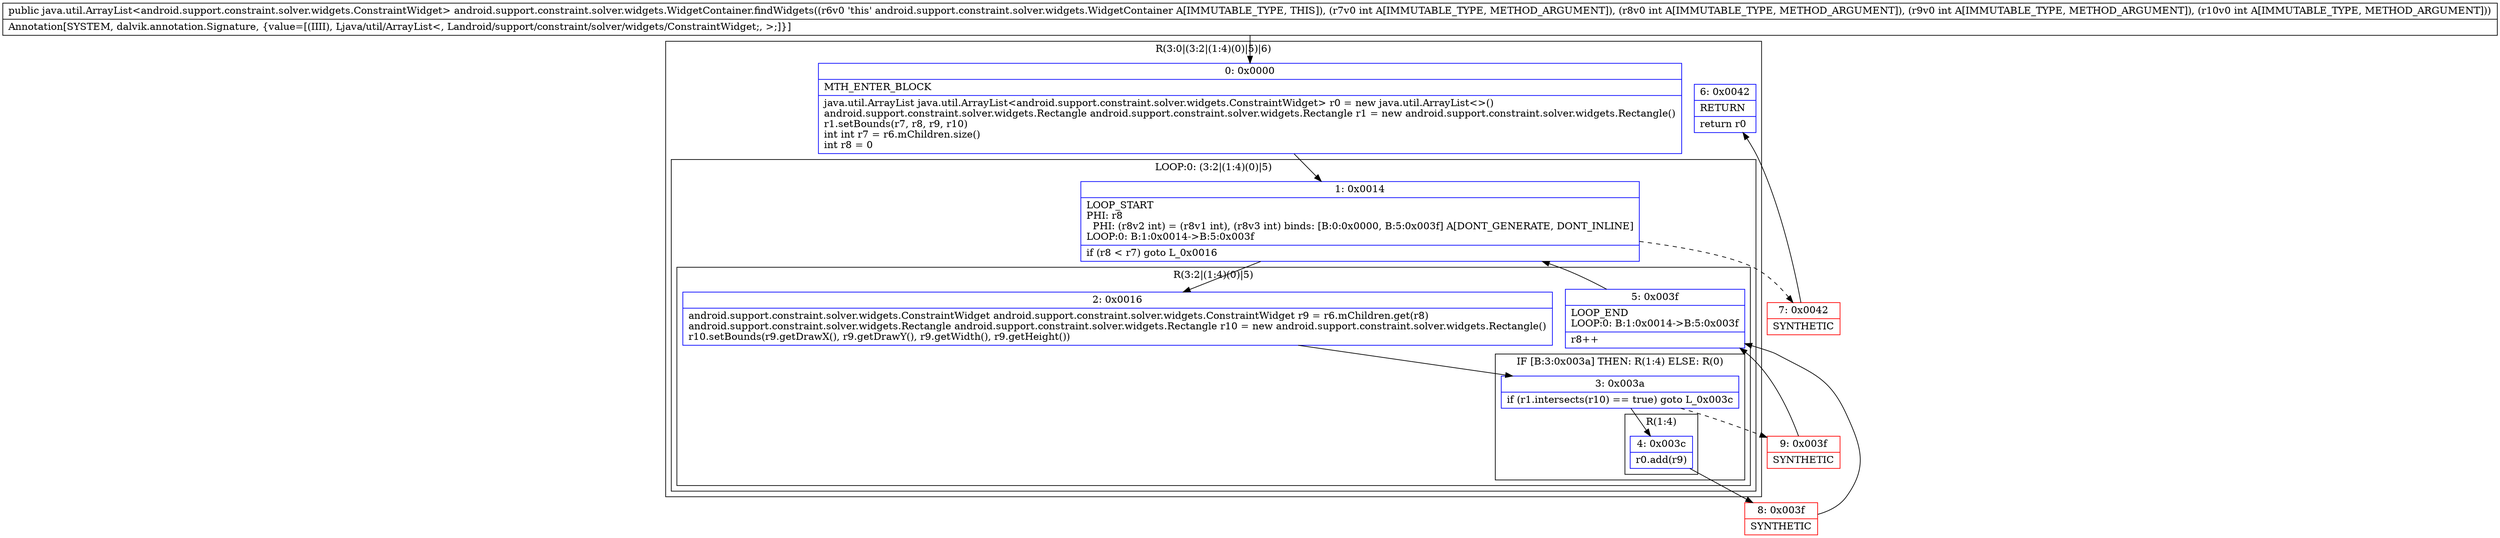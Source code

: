 digraph "CFG forandroid.support.constraint.solver.widgets.WidgetContainer.findWidgets(IIII)Ljava\/util\/ArrayList;" {
subgraph cluster_Region_261508817 {
label = "R(3:0|(3:2|(1:4)(0)|5)|6)";
node [shape=record,color=blue];
Node_0 [shape=record,label="{0\:\ 0x0000|MTH_ENTER_BLOCK\l|java.util.ArrayList java.util.ArrayList\<android.support.constraint.solver.widgets.ConstraintWidget\> r0 = new java.util.ArrayList\<\>()\landroid.support.constraint.solver.widgets.Rectangle android.support.constraint.solver.widgets.Rectangle r1 = new android.support.constraint.solver.widgets.Rectangle()\lr1.setBounds(r7, r8, r9, r10)\lint int r7 = r6.mChildren.size()\lint r8 = 0\l}"];
subgraph cluster_LoopRegion_1714111944 {
label = "LOOP:0: (3:2|(1:4)(0)|5)";
node [shape=record,color=blue];
Node_1 [shape=record,label="{1\:\ 0x0014|LOOP_START\lPHI: r8 \l  PHI: (r8v2 int) = (r8v1 int), (r8v3 int) binds: [B:0:0x0000, B:5:0x003f] A[DONT_GENERATE, DONT_INLINE]\lLOOP:0: B:1:0x0014\-\>B:5:0x003f\l|if (r8 \< r7) goto L_0x0016\l}"];
subgraph cluster_Region_1542876954 {
label = "R(3:2|(1:4)(0)|5)";
node [shape=record,color=blue];
Node_2 [shape=record,label="{2\:\ 0x0016|android.support.constraint.solver.widgets.ConstraintWidget android.support.constraint.solver.widgets.ConstraintWidget r9 = r6.mChildren.get(r8)\landroid.support.constraint.solver.widgets.Rectangle android.support.constraint.solver.widgets.Rectangle r10 = new android.support.constraint.solver.widgets.Rectangle()\lr10.setBounds(r9.getDrawX(), r9.getDrawY(), r9.getWidth(), r9.getHeight())\l}"];
subgraph cluster_IfRegion_1138281341 {
label = "IF [B:3:0x003a] THEN: R(1:4) ELSE: R(0)";
node [shape=record,color=blue];
Node_3 [shape=record,label="{3\:\ 0x003a|if (r1.intersects(r10) == true) goto L_0x003c\l}"];
subgraph cluster_Region_1618657665 {
label = "R(1:4)";
node [shape=record,color=blue];
Node_4 [shape=record,label="{4\:\ 0x003c|r0.add(r9)\l}"];
}
subgraph cluster_Region_1281565588 {
label = "R(0)";
node [shape=record,color=blue];
}
}
Node_5 [shape=record,label="{5\:\ 0x003f|LOOP_END\lLOOP:0: B:1:0x0014\-\>B:5:0x003f\l|r8++\l}"];
}
}
Node_6 [shape=record,label="{6\:\ 0x0042|RETURN\l|return r0\l}"];
}
Node_7 [shape=record,color=red,label="{7\:\ 0x0042|SYNTHETIC\l}"];
Node_8 [shape=record,color=red,label="{8\:\ 0x003f|SYNTHETIC\l}"];
Node_9 [shape=record,color=red,label="{9\:\ 0x003f|SYNTHETIC\l}"];
MethodNode[shape=record,label="{public java.util.ArrayList\<android.support.constraint.solver.widgets.ConstraintWidget\> android.support.constraint.solver.widgets.WidgetContainer.findWidgets((r6v0 'this' android.support.constraint.solver.widgets.WidgetContainer A[IMMUTABLE_TYPE, THIS]), (r7v0 int A[IMMUTABLE_TYPE, METHOD_ARGUMENT]), (r8v0 int A[IMMUTABLE_TYPE, METHOD_ARGUMENT]), (r9v0 int A[IMMUTABLE_TYPE, METHOD_ARGUMENT]), (r10v0 int A[IMMUTABLE_TYPE, METHOD_ARGUMENT]))  | Annotation[SYSTEM, dalvik.annotation.Signature, \{value=[(IIII), Ljava\/util\/ArrayList\<, Landroid\/support\/constraint\/solver\/widgets\/ConstraintWidget;, \>;]\}]\l}"];
MethodNode -> Node_0;
Node_0 -> Node_1;
Node_1 -> Node_2;
Node_1 -> Node_7[style=dashed];
Node_2 -> Node_3;
Node_3 -> Node_4;
Node_3 -> Node_9[style=dashed];
Node_4 -> Node_8;
Node_5 -> Node_1;
Node_7 -> Node_6;
Node_8 -> Node_5;
Node_9 -> Node_5;
}

